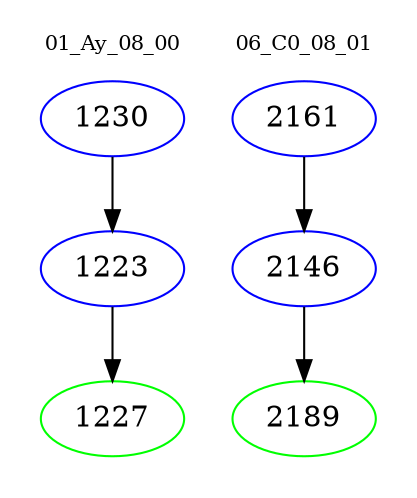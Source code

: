 digraph{
subgraph cluster_0 {
color = white
label = "01_Ay_08_00";
fontsize=10;
T0_1230 [label="1230", color="blue"]
T0_1230 -> T0_1223 [color="black"]
T0_1223 [label="1223", color="blue"]
T0_1223 -> T0_1227 [color="black"]
T0_1227 [label="1227", color="green"]
}
subgraph cluster_1 {
color = white
label = "06_C0_08_01";
fontsize=10;
T1_2161 [label="2161", color="blue"]
T1_2161 -> T1_2146 [color="black"]
T1_2146 [label="2146", color="blue"]
T1_2146 -> T1_2189 [color="black"]
T1_2189 [label="2189", color="green"]
}
}
